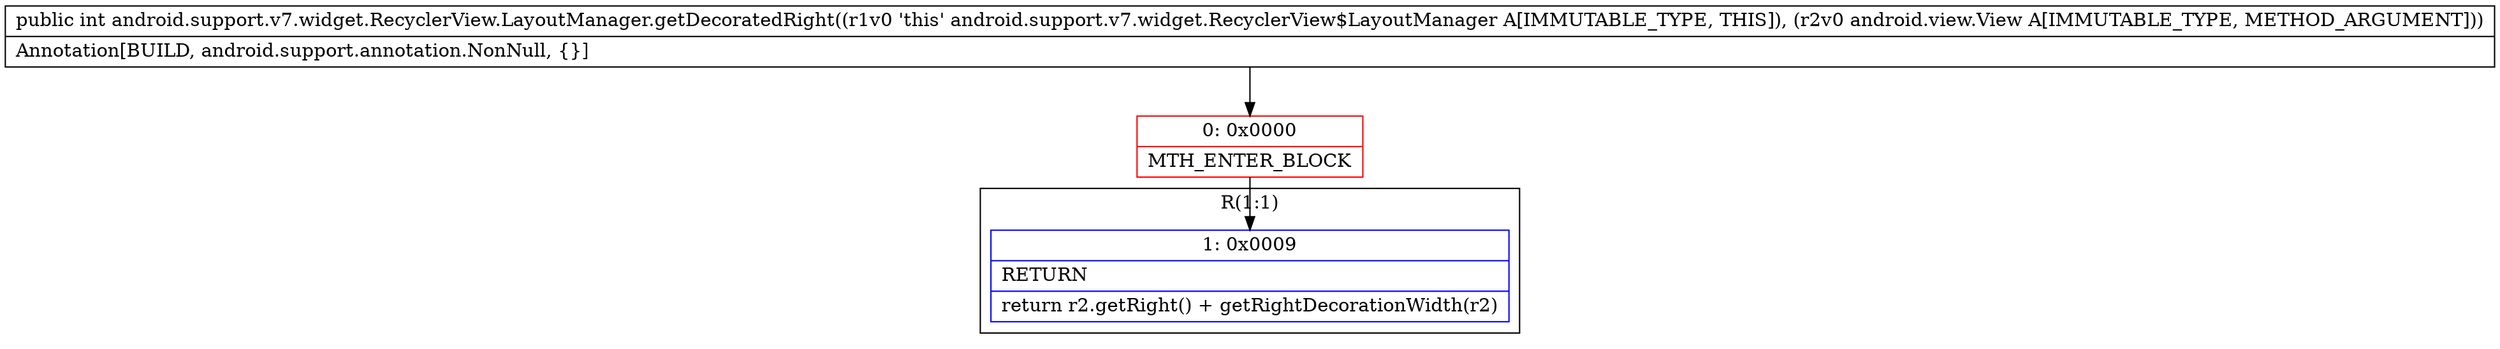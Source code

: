 digraph "CFG forandroid.support.v7.widget.RecyclerView.LayoutManager.getDecoratedRight(Landroid\/view\/View;)I" {
subgraph cluster_Region_845082332 {
label = "R(1:1)";
node [shape=record,color=blue];
Node_1 [shape=record,label="{1\:\ 0x0009|RETURN\l|return r2.getRight() + getRightDecorationWidth(r2)\l}"];
}
Node_0 [shape=record,color=red,label="{0\:\ 0x0000|MTH_ENTER_BLOCK\l}"];
MethodNode[shape=record,label="{public int android.support.v7.widget.RecyclerView.LayoutManager.getDecoratedRight((r1v0 'this' android.support.v7.widget.RecyclerView$LayoutManager A[IMMUTABLE_TYPE, THIS]), (r2v0 android.view.View A[IMMUTABLE_TYPE, METHOD_ARGUMENT]))  | Annotation[BUILD, android.support.annotation.NonNull, \{\}]\l}"];
MethodNode -> Node_0;
Node_0 -> Node_1;
}

